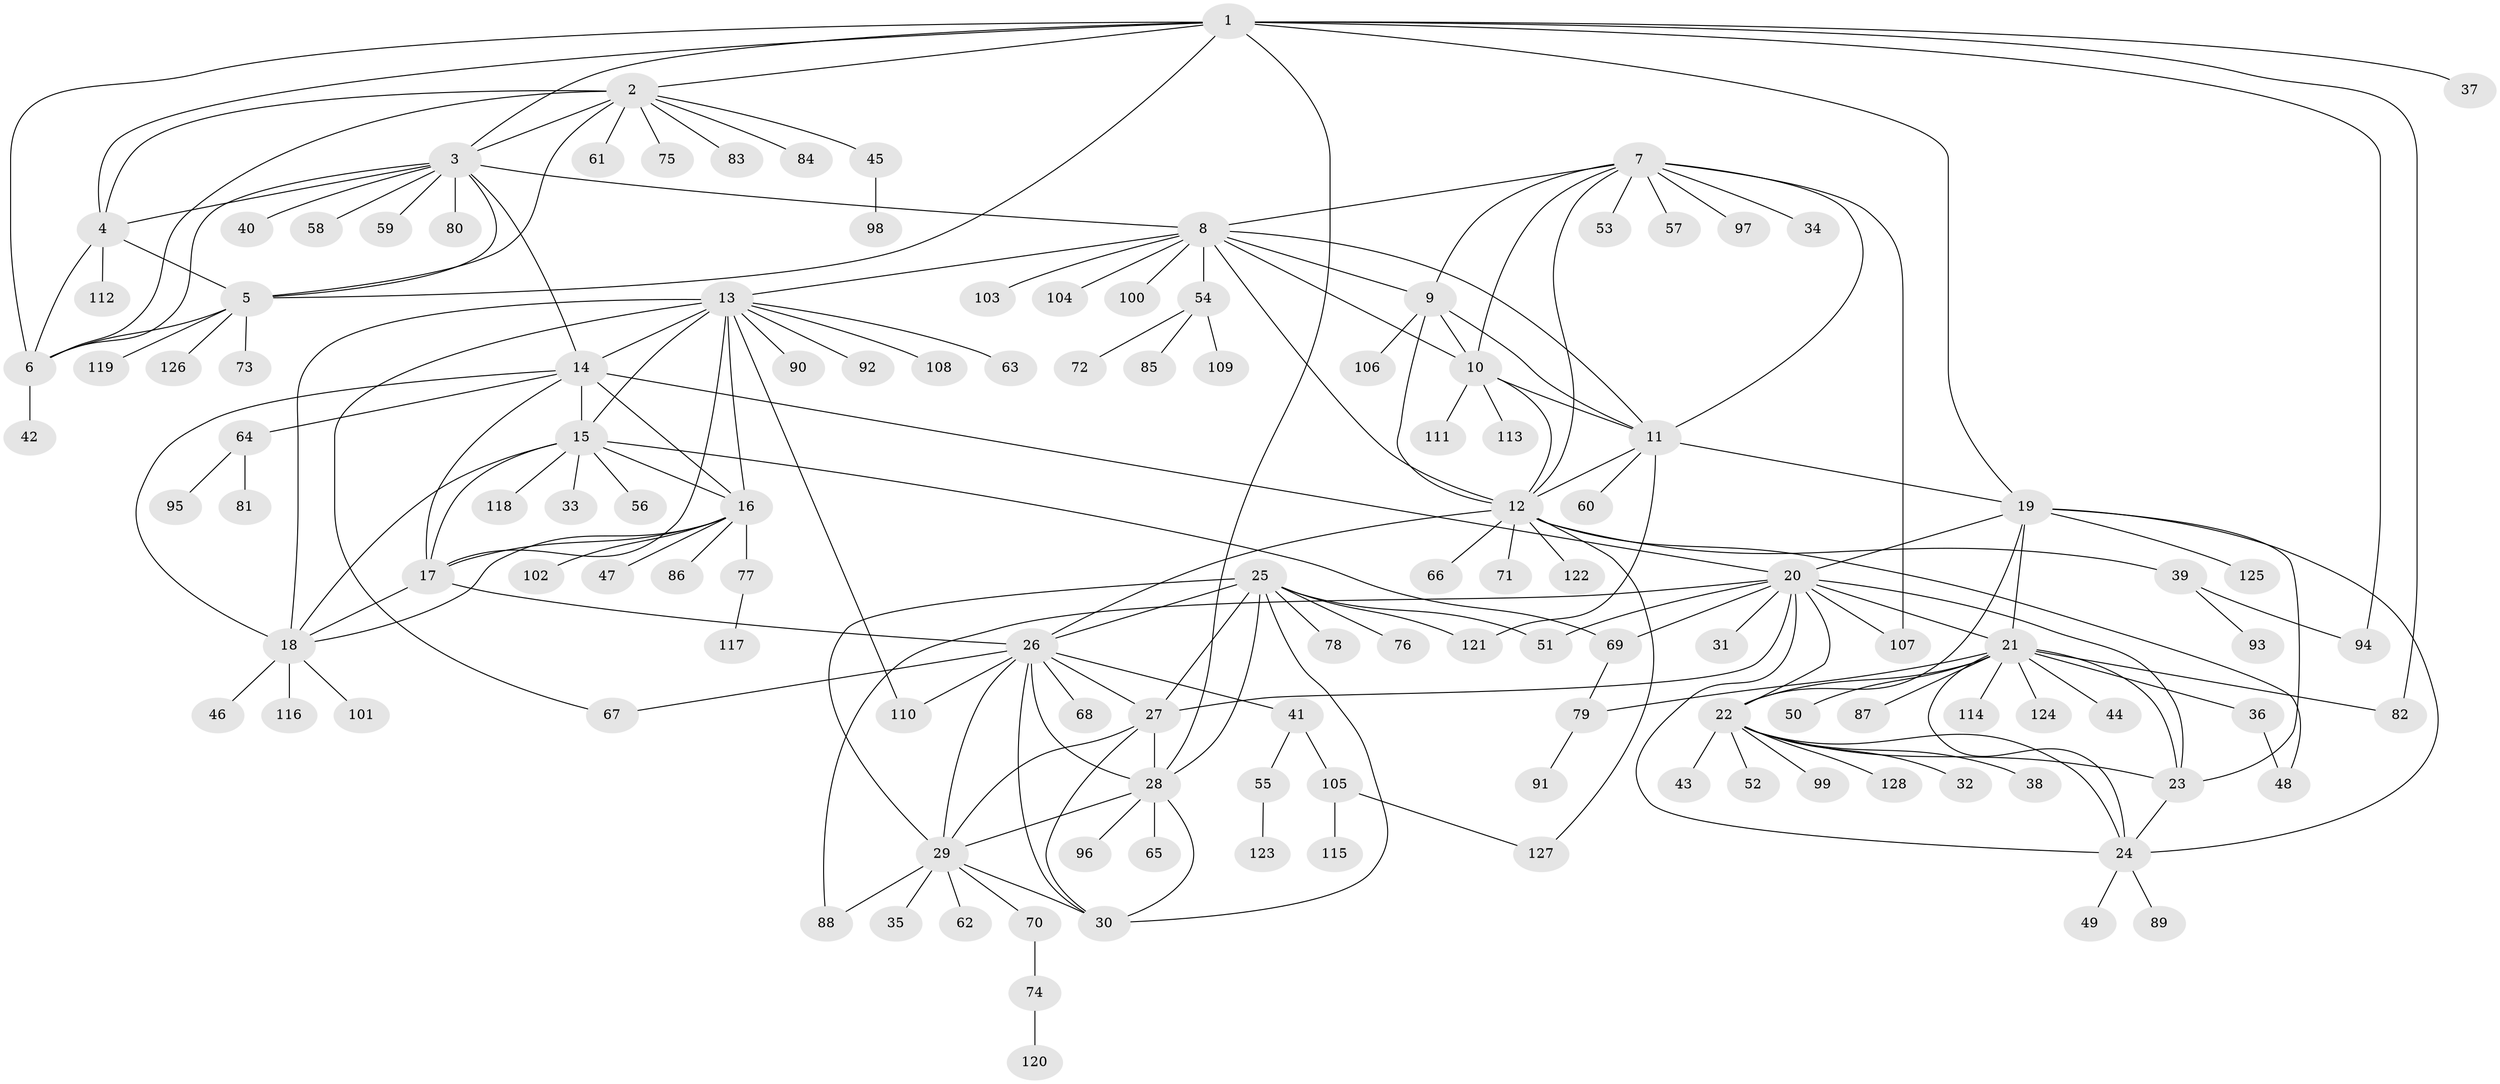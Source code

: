 // coarse degree distribution, {2: 0.09615384615384616, 8: 0.07692307692307693, 1: 0.5576923076923077, 6: 0.057692307692307696, 4: 0.038461538461538464, 5: 0.11538461538461539, 7: 0.038461538461538464, 11: 0.019230769230769232}
// Generated by graph-tools (version 1.1) at 2025/37/03/04/25 23:37:49]
// undirected, 128 vertices, 195 edges
graph export_dot {
  node [color=gray90,style=filled];
  1;
  2;
  3;
  4;
  5;
  6;
  7;
  8;
  9;
  10;
  11;
  12;
  13;
  14;
  15;
  16;
  17;
  18;
  19;
  20;
  21;
  22;
  23;
  24;
  25;
  26;
  27;
  28;
  29;
  30;
  31;
  32;
  33;
  34;
  35;
  36;
  37;
  38;
  39;
  40;
  41;
  42;
  43;
  44;
  45;
  46;
  47;
  48;
  49;
  50;
  51;
  52;
  53;
  54;
  55;
  56;
  57;
  58;
  59;
  60;
  61;
  62;
  63;
  64;
  65;
  66;
  67;
  68;
  69;
  70;
  71;
  72;
  73;
  74;
  75;
  76;
  77;
  78;
  79;
  80;
  81;
  82;
  83;
  84;
  85;
  86;
  87;
  88;
  89;
  90;
  91;
  92;
  93;
  94;
  95;
  96;
  97;
  98;
  99;
  100;
  101;
  102;
  103;
  104;
  105;
  106;
  107;
  108;
  109;
  110;
  111;
  112;
  113;
  114;
  115;
  116;
  117;
  118;
  119;
  120;
  121;
  122;
  123;
  124;
  125;
  126;
  127;
  128;
  1 -- 2;
  1 -- 3;
  1 -- 4;
  1 -- 5;
  1 -- 6;
  1 -- 19;
  1 -- 28;
  1 -- 37;
  1 -- 82;
  1 -- 94;
  2 -- 3;
  2 -- 4;
  2 -- 5;
  2 -- 6;
  2 -- 45;
  2 -- 61;
  2 -- 75;
  2 -- 83;
  2 -- 84;
  3 -- 4;
  3 -- 5;
  3 -- 6;
  3 -- 8;
  3 -- 14;
  3 -- 40;
  3 -- 58;
  3 -- 59;
  3 -- 80;
  4 -- 5;
  4 -- 6;
  4 -- 112;
  5 -- 6;
  5 -- 73;
  5 -- 119;
  5 -- 126;
  6 -- 42;
  7 -- 8;
  7 -- 9;
  7 -- 10;
  7 -- 11;
  7 -- 12;
  7 -- 34;
  7 -- 53;
  7 -- 57;
  7 -- 97;
  7 -- 107;
  8 -- 9;
  8 -- 10;
  8 -- 11;
  8 -- 12;
  8 -- 13;
  8 -- 54;
  8 -- 100;
  8 -- 103;
  8 -- 104;
  9 -- 10;
  9 -- 11;
  9 -- 12;
  9 -- 106;
  10 -- 11;
  10 -- 12;
  10 -- 111;
  10 -- 113;
  11 -- 12;
  11 -- 19;
  11 -- 60;
  11 -- 121;
  12 -- 26;
  12 -- 39;
  12 -- 48;
  12 -- 66;
  12 -- 71;
  12 -- 122;
  12 -- 127;
  13 -- 14;
  13 -- 15;
  13 -- 16;
  13 -- 17;
  13 -- 18;
  13 -- 63;
  13 -- 67;
  13 -- 90;
  13 -- 92;
  13 -- 108;
  13 -- 110;
  14 -- 15;
  14 -- 16;
  14 -- 17;
  14 -- 18;
  14 -- 20;
  14 -- 64;
  15 -- 16;
  15 -- 17;
  15 -- 18;
  15 -- 33;
  15 -- 56;
  15 -- 69;
  15 -- 118;
  16 -- 17;
  16 -- 18;
  16 -- 47;
  16 -- 77;
  16 -- 86;
  16 -- 102;
  17 -- 18;
  17 -- 26;
  18 -- 46;
  18 -- 101;
  18 -- 116;
  19 -- 20;
  19 -- 21;
  19 -- 22;
  19 -- 23;
  19 -- 24;
  19 -- 125;
  20 -- 21;
  20 -- 22;
  20 -- 23;
  20 -- 24;
  20 -- 27;
  20 -- 31;
  20 -- 51;
  20 -- 69;
  20 -- 88;
  20 -- 107;
  21 -- 22;
  21 -- 23;
  21 -- 24;
  21 -- 36;
  21 -- 44;
  21 -- 50;
  21 -- 79;
  21 -- 82;
  21 -- 87;
  21 -- 114;
  21 -- 124;
  22 -- 23;
  22 -- 24;
  22 -- 32;
  22 -- 38;
  22 -- 43;
  22 -- 52;
  22 -- 99;
  22 -- 128;
  23 -- 24;
  24 -- 49;
  24 -- 89;
  25 -- 26;
  25 -- 27;
  25 -- 28;
  25 -- 29;
  25 -- 30;
  25 -- 51;
  25 -- 76;
  25 -- 78;
  25 -- 121;
  26 -- 27;
  26 -- 28;
  26 -- 29;
  26 -- 30;
  26 -- 41;
  26 -- 67;
  26 -- 68;
  26 -- 110;
  27 -- 28;
  27 -- 29;
  27 -- 30;
  28 -- 29;
  28 -- 30;
  28 -- 65;
  28 -- 96;
  29 -- 30;
  29 -- 35;
  29 -- 62;
  29 -- 70;
  29 -- 88;
  36 -- 48;
  39 -- 93;
  39 -- 94;
  41 -- 55;
  41 -- 105;
  45 -- 98;
  54 -- 72;
  54 -- 85;
  54 -- 109;
  55 -- 123;
  64 -- 81;
  64 -- 95;
  69 -- 79;
  70 -- 74;
  74 -- 120;
  77 -- 117;
  79 -- 91;
  105 -- 115;
  105 -- 127;
}
